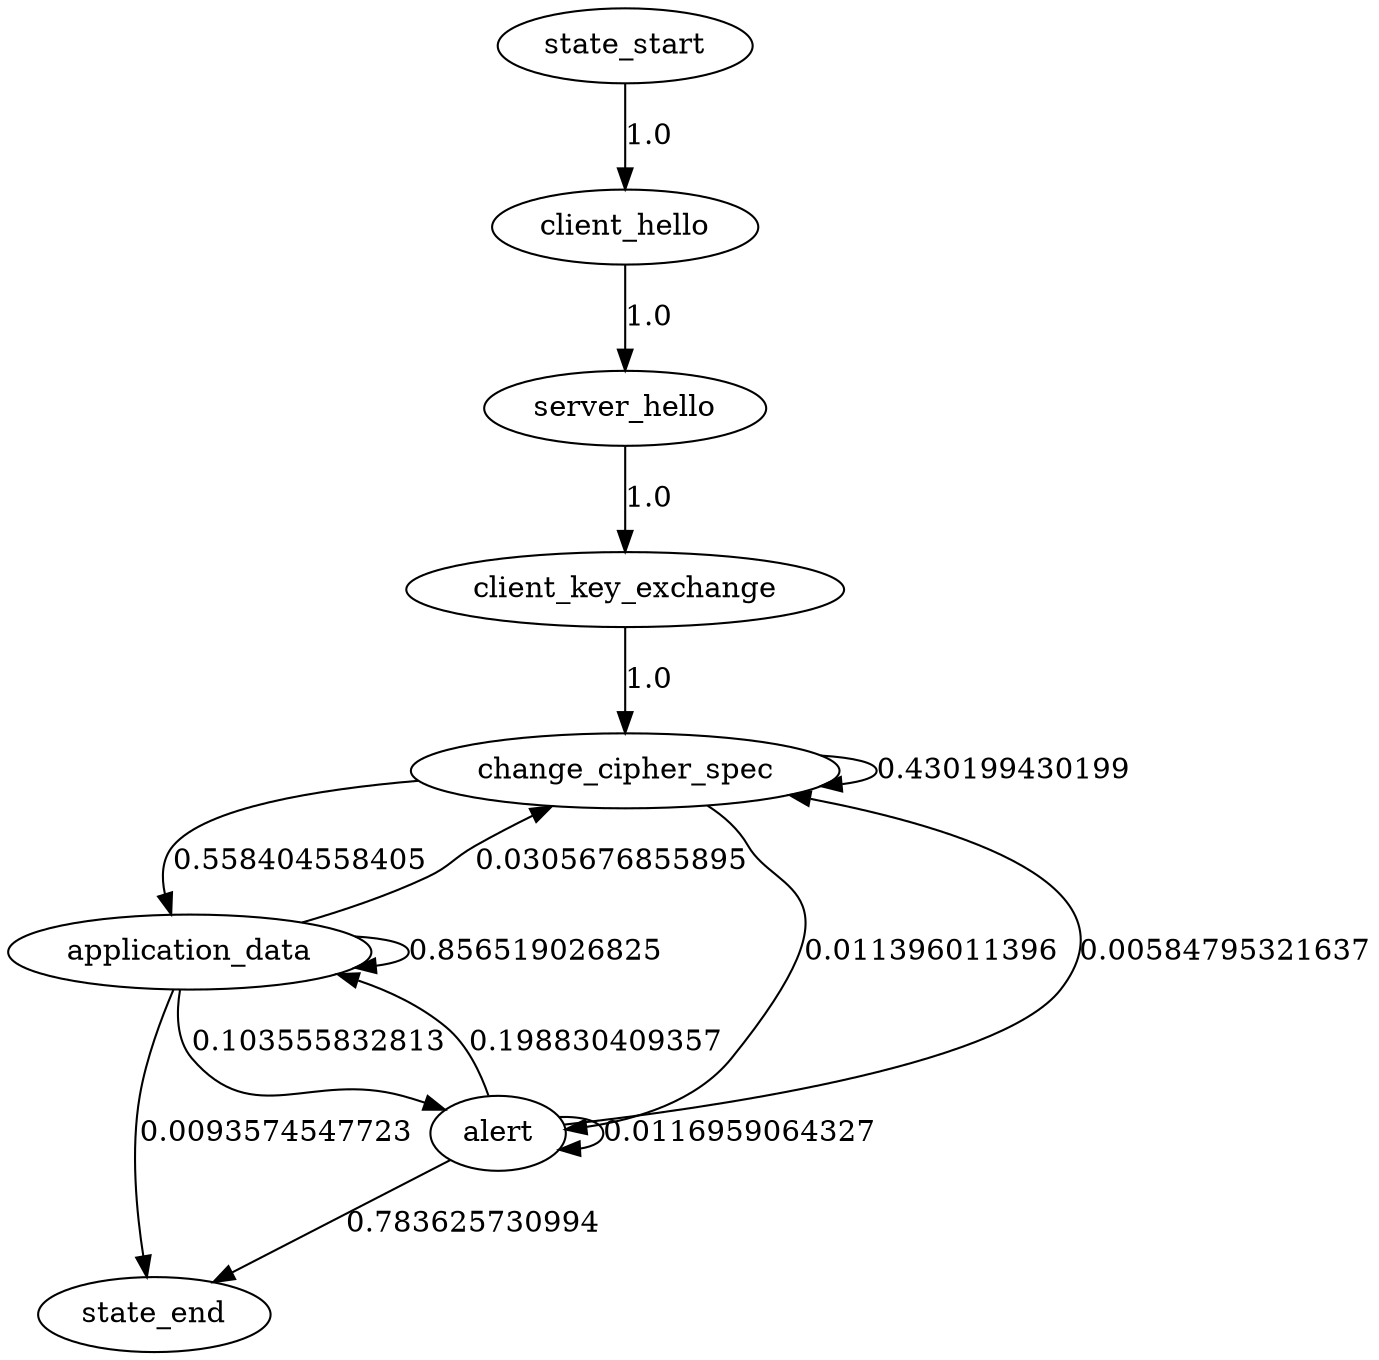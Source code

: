 digraph {
state_start->client_hello[label="1.0"];
change_cipher_spec->change_cipher_spec[label="0.430199430199"];
change_cipher_spec->application_data[label="0.558404558405"];
change_cipher_spec->alert[label="0.011396011396"];
application_data->change_cipher_spec[label="0.0305676855895"];
application_data->application_data[label="0.856519026825"];
application_data->alert[label="0.103555832813"];
application_data->state_end[label="0.0093574547723"];
alert->change_cipher_spec[label="0.00584795321637"];
alert->application_data[label="0.198830409357"];
alert->alert[label="0.0116959064327"];
alert->state_end[label="0.783625730994"];
client_hello->server_hello[label="1.0"];
server_hello->client_key_exchange[label="1.0"];
client_key_exchange->change_cipher_spec[label="1.0"];
}
